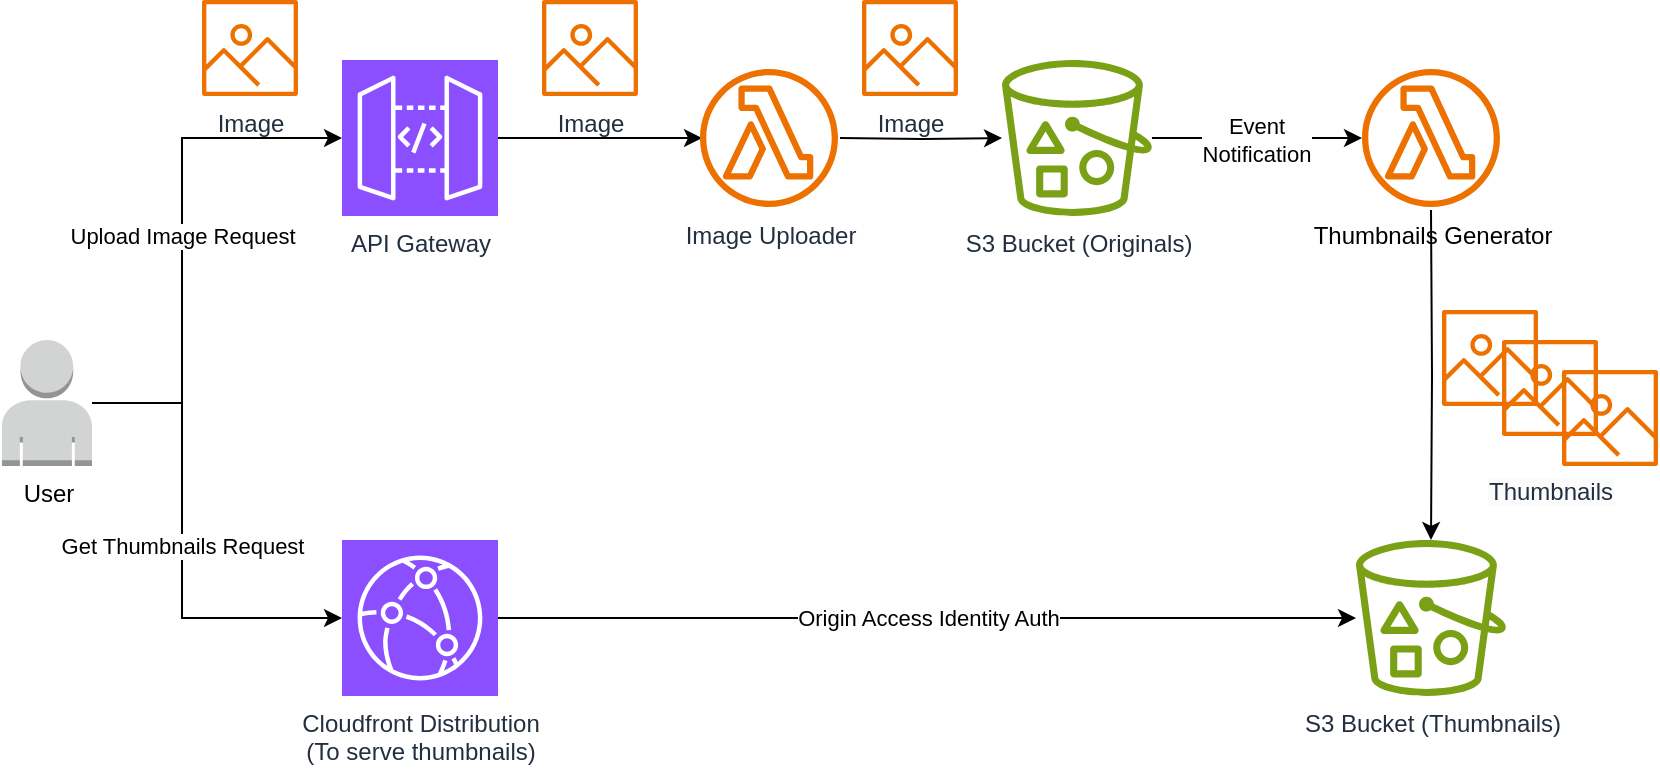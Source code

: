 <mxfile version="24.7.5">
  <diagram id="GyuAC4f0XKoQMXSpdfnd" name="Page-1">
    <mxGraphModel dx="810" dy="447" grid="1" gridSize="10" guides="1" tooltips="1" connect="1" arrows="1" fold="1" page="1" pageScale="1" pageWidth="850" pageHeight="1100" math="0" shadow="0">
      <root>
        <mxCell id="0" />
        <mxCell id="1" parent="0" />
        <mxCell id="sEzZNfK2-qaoIdYBrFgM-1" value="User" style="outlineConnect=0;dashed=0;verticalLabelPosition=bottom;verticalAlign=top;align=center;html=1;shape=mxgraph.aws3.user;fillColor=#D2D3D3;gradientColor=none;" parent="1" vertex="1">
          <mxGeometry x="11" y="240" width="45" height="63" as="geometry" />
        </mxCell>
        <mxCell id="sEzZNfK2-qaoIdYBrFgM-2" value="API Gateway" style="sketch=0;points=[[0,0,0],[0.25,0,0],[0.5,0,0],[0.75,0,0],[1,0,0],[0,1,0],[0.25,1,0],[0.5,1,0],[0.75,1,0],[1,1,0],[0,0.25,0],[0,0.5,0],[0,0.75,0],[1,0.25,0],[1,0.5,0],[1,0.75,0]];outlineConnect=0;fontColor=#232F3E;fillColor=#8C4FFF;strokeColor=#ffffff;dashed=0;verticalLabelPosition=bottom;verticalAlign=top;align=center;html=1;fontSize=12;fontStyle=0;aspect=fixed;shape=mxgraph.aws4.resourceIcon;resIcon=mxgraph.aws4.api_gateway;" parent="1" vertex="1">
          <mxGeometry x="181" y="100" width="78" height="78" as="geometry" />
        </mxCell>
        <mxCell id="sEzZNfK2-qaoIdYBrFgM-3" value="Upload Image Request" style="edgeStyle=orthogonalEdgeStyle;rounded=0;orthogonalLoop=1;jettySize=auto;html=1;entryX=0;entryY=0.5;entryDx=0;entryDy=0;entryPerimeter=0;" parent="1" source="sEzZNfK2-qaoIdYBrFgM-1" target="sEzZNfK2-qaoIdYBrFgM-2" edge="1">
          <mxGeometry relative="1" as="geometry">
            <Array as="points">
              <mxPoint x="101" y="272" />
              <mxPoint x="101" y="139" />
            </Array>
          </mxGeometry>
        </mxCell>
        <mxCell id="sEzZNfK2-qaoIdYBrFgM-4" value="Image" style="sketch=0;outlineConnect=0;fontColor=#232F3E;gradientColor=none;fillColor=#ED7100;strokeColor=none;dashed=0;verticalLabelPosition=bottom;verticalAlign=top;align=center;html=1;fontSize=12;fontStyle=0;aspect=fixed;pointerEvents=1;shape=mxgraph.aws4.container_registry_image;" parent="1" vertex="1">
          <mxGeometry x="111" y="70" width="48" height="48" as="geometry" />
        </mxCell>
        <mxCell id="sEzZNfK2-qaoIdYBrFgM-5" value="Cloudfront Distribution&lt;br&gt;(To serve thumbnails)" style="sketch=0;points=[[0,0,0],[0.25,0,0],[0.5,0,0],[0.75,0,0],[1,0,0],[0,1,0],[0.25,1,0],[0.5,1,0],[0.75,1,0],[1,1,0],[0,0.25,0],[0,0.5,0],[0,0.75,0],[1,0.25,0],[1,0.5,0],[1,0.75,0]];outlineConnect=0;fontColor=#232F3E;fillColor=#8C4FFF;strokeColor=#ffffff;dashed=0;verticalLabelPosition=bottom;verticalAlign=top;align=center;html=1;fontSize=12;fontStyle=0;aspect=fixed;shape=mxgraph.aws4.resourceIcon;resIcon=mxgraph.aws4.cloudfront;" parent="1" vertex="1">
          <mxGeometry x="181" y="340" width="78" height="78" as="geometry" />
        </mxCell>
        <mxCell id="sEzZNfK2-qaoIdYBrFgM-6" value="Get Thumbnails Request" style="edgeStyle=orthogonalEdgeStyle;rounded=0;orthogonalLoop=1;jettySize=auto;html=1;entryX=0;entryY=0.5;entryDx=0;entryDy=0;entryPerimeter=0;" parent="1" source="sEzZNfK2-qaoIdYBrFgM-1" target="sEzZNfK2-qaoIdYBrFgM-5" edge="1">
          <mxGeometry relative="1" as="geometry">
            <Array as="points">
              <mxPoint x="101" y="272" />
              <mxPoint x="101" y="379" />
            </Array>
          </mxGeometry>
        </mxCell>
        <mxCell id="sEzZNfK2-qaoIdYBrFgM-11" style="edgeStyle=orthogonalEdgeStyle;rounded=0;orthogonalLoop=1;jettySize=auto;html=1;" parent="1" target="sEzZNfK2-qaoIdYBrFgM-10" edge="1">
          <mxGeometry relative="1" as="geometry">
            <mxPoint x="430.0" y="139.0" as="sourcePoint" />
          </mxGeometry>
        </mxCell>
        <mxCell id="sEzZNfK2-qaoIdYBrFgM-8" style="edgeStyle=orthogonalEdgeStyle;rounded=0;orthogonalLoop=1;jettySize=auto;html=1;entryX=0;entryY=0.5;entryDx=0;entryDy=0;entryPerimeter=0;" parent="1" source="sEzZNfK2-qaoIdYBrFgM-2" edge="1">
          <mxGeometry relative="1" as="geometry">
            <mxPoint x="361" y="139.0" as="targetPoint" />
          </mxGeometry>
        </mxCell>
        <mxCell id="sEzZNfK2-qaoIdYBrFgM-9" value="Image" style="sketch=0;outlineConnect=0;fontColor=#232F3E;gradientColor=none;fillColor=#ED7100;strokeColor=none;dashed=0;verticalLabelPosition=bottom;verticalAlign=top;align=center;html=1;fontSize=12;fontStyle=0;aspect=fixed;pointerEvents=1;shape=mxgraph.aws4.container_registry_image;" parent="1" vertex="1">
          <mxGeometry x="281" y="70" width="48" height="48" as="geometry" />
        </mxCell>
        <mxCell id="sEzZNfK2-qaoIdYBrFgM-10" value="S3 Bucket (Originals)" style="sketch=0;outlineConnect=0;fontColor=#232F3E;gradientColor=none;fillColor=#7AA116;strokeColor=none;dashed=0;verticalLabelPosition=bottom;verticalAlign=top;align=center;html=1;fontSize=12;fontStyle=0;aspect=fixed;pointerEvents=1;shape=mxgraph.aws4.bucket_with_objects;" parent="1" vertex="1">
          <mxGeometry x="511" y="100" width="75" height="78" as="geometry" />
        </mxCell>
        <mxCell id="sEzZNfK2-qaoIdYBrFgM-12" value="" style="sketch=0;outlineConnect=0;fontColor=#232F3E;gradientColor=none;fillColor=#ED7100;strokeColor=none;dashed=0;verticalLabelPosition=bottom;verticalAlign=top;align=center;html=1;fontSize=12;fontStyle=0;aspect=fixed;pointerEvents=1;shape=mxgraph.aws4.container_registry_image;" parent="1" vertex="1">
          <mxGeometry x="791" y="255" width="48" height="48" as="geometry" />
        </mxCell>
        <mxCell id="sEzZNfK2-qaoIdYBrFgM-13" value="&lt;span style=&quot;color: rgb(35, 47, 62); font-family: Helvetica; font-size: 12px; font-style: normal; font-variant-ligatures: normal; font-variant-caps: normal; font-weight: 400; letter-spacing: normal; orphans: 2; text-align: center; text-indent: 0px; text-transform: none; widows: 2; word-spacing: 0px; -webkit-text-stroke-width: 0px; white-space: nowrap; background-color: rgb(251, 251, 251); text-decoration-thickness: initial; text-decoration-style: initial; text-decoration-color: initial; display: inline !important; float: none;&quot;&gt;&lt;br&gt;Thumbnails&lt;/span&gt;" style="sketch=0;outlineConnect=0;fontColor=#232F3E;gradientColor=none;fillColor=#ED7100;strokeColor=none;dashed=0;verticalLabelPosition=bottom;verticalAlign=top;align=center;html=1;fontSize=12;fontStyle=0;aspect=fixed;pointerEvents=1;shape=mxgraph.aws4.container_registry_image;" parent="1" vertex="1">
          <mxGeometry x="761" y="240" width="48" height="48" as="geometry" />
        </mxCell>
        <mxCell id="sEzZNfK2-qaoIdYBrFgM-14" value="" style="sketch=0;outlineConnect=0;fontColor=#232F3E;gradientColor=none;fillColor=#ED7100;strokeColor=none;dashed=0;verticalLabelPosition=bottom;verticalAlign=top;align=center;html=1;fontSize=12;fontStyle=0;aspect=fixed;pointerEvents=1;shape=mxgraph.aws4.container_registry_image;" parent="1" vertex="1">
          <mxGeometry x="731" y="225" width="48" height="48" as="geometry" />
        </mxCell>
        <mxCell id="sEzZNfK2-qaoIdYBrFgM-16" value="Image" style="sketch=0;outlineConnect=0;fontColor=#232F3E;gradientColor=none;fillColor=#ED7100;strokeColor=none;dashed=0;verticalLabelPosition=bottom;verticalAlign=top;align=center;html=1;fontSize=12;fontStyle=0;aspect=fixed;pointerEvents=1;shape=mxgraph.aws4.container_registry_image;" parent="1" vertex="1">
          <mxGeometry x="441" y="70" width="48" height="48" as="geometry" />
        </mxCell>
        <mxCell id="sEzZNfK2-qaoIdYBrFgM-20" style="edgeStyle=orthogonalEdgeStyle;rounded=0;orthogonalLoop=1;jettySize=auto;html=1;" parent="1" target="sEzZNfK2-qaoIdYBrFgM-19" edge="1">
          <mxGeometry relative="1" as="geometry">
            <mxPoint x="725.5" y="175.0" as="sourcePoint" />
          </mxGeometry>
        </mxCell>
        <mxCell id="sEzZNfK2-qaoIdYBrFgM-18" value="Event&lt;br&gt;Notification" style="edgeStyle=orthogonalEdgeStyle;rounded=0;orthogonalLoop=1;jettySize=auto;html=1;entryX=0;entryY=0.5;entryDx=0;entryDy=0;entryPerimeter=0;" parent="1" source="sEzZNfK2-qaoIdYBrFgM-10" edge="1">
          <mxGeometry relative="1" as="geometry">
            <mxPoint x="691" y="139.0" as="targetPoint" />
          </mxGeometry>
        </mxCell>
        <mxCell id="sEzZNfK2-qaoIdYBrFgM-19" value="S3 Bucket (Thumbnails)" style="sketch=0;outlineConnect=0;fontColor=#232F3E;gradientColor=none;fillColor=#7AA116;strokeColor=none;dashed=0;verticalLabelPosition=bottom;verticalAlign=top;align=center;html=1;fontSize=12;fontStyle=0;aspect=fixed;pointerEvents=1;shape=mxgraph.aws4.bucket_with_objects;" parent="1" vertex="1">
          <mxGeometry x="688" y="340" width="75" height="78" as="geometry" />
        </mxCell>
        <mxCell id="sEzZNfK2-qaoIdYBrFgM-21" value="Origin Access Identity Auth" style="edgeStyle=orthogonalEdgeStyle;rounded=0;orthogonalLoop=1;jettySize=auto;html=1;" parent="1" source="sEzZNfK2-qaoIdYBrFgM-5" target="sEzZNfK2-qaoIdYBrFgM-19" edge="1">
          <mxGeometry relative="1" as="geometry" />
        </mxCell>
        <mxCell id="sEzZNfK2-qaoIdYBrFgM-22" value="Image Uploader" style="sketch=0;outlineConnect=0;fontColor=#232F3E;gradientColor=none;fillColor=#ED7100;strokeColor=none;dashed=0;verticalLabelPosition=bottom;verticalAlign=top;align=center;html=1;fontSize=12;fontStyle=0;aspect=fixed;pointerEvents=1;shape=mxgraph.aws4.lambda_function;" parent="1" vertex="1">
          <mxGeometry x="360" y="104.5" width="69" height="69" as="geometry" />
        </mxCell>
        <mxCell id="sEzZNfK2-qaoIdYBrFgM-23" value="&lt;span style=&quot;color: rgb(0, 0, 0);&quot;&gt;Thumbnails Generator&lt;/span&gt;" style="sketch=0;outlineConnect=0;fontColor=#232F3E;gradientColor=none;fillColor=#ED7100;strokeColor=none;dashed=0;verticalLabelPosition=bottom;verticalAlign=top;align=center;html=1;fontSize=12;fontStyle=0;aspect=fixed;pointerEvents=1;shape=mxgraph.aws4.lambda_function;" parent="1" vertex="1">
          <mxGeometry x="691" y="104.5" width="69" height="69" as="geometry" />
        </mxCell>
      </root>
    </mxGraphModel>
  </diagram>
</mxfile>
